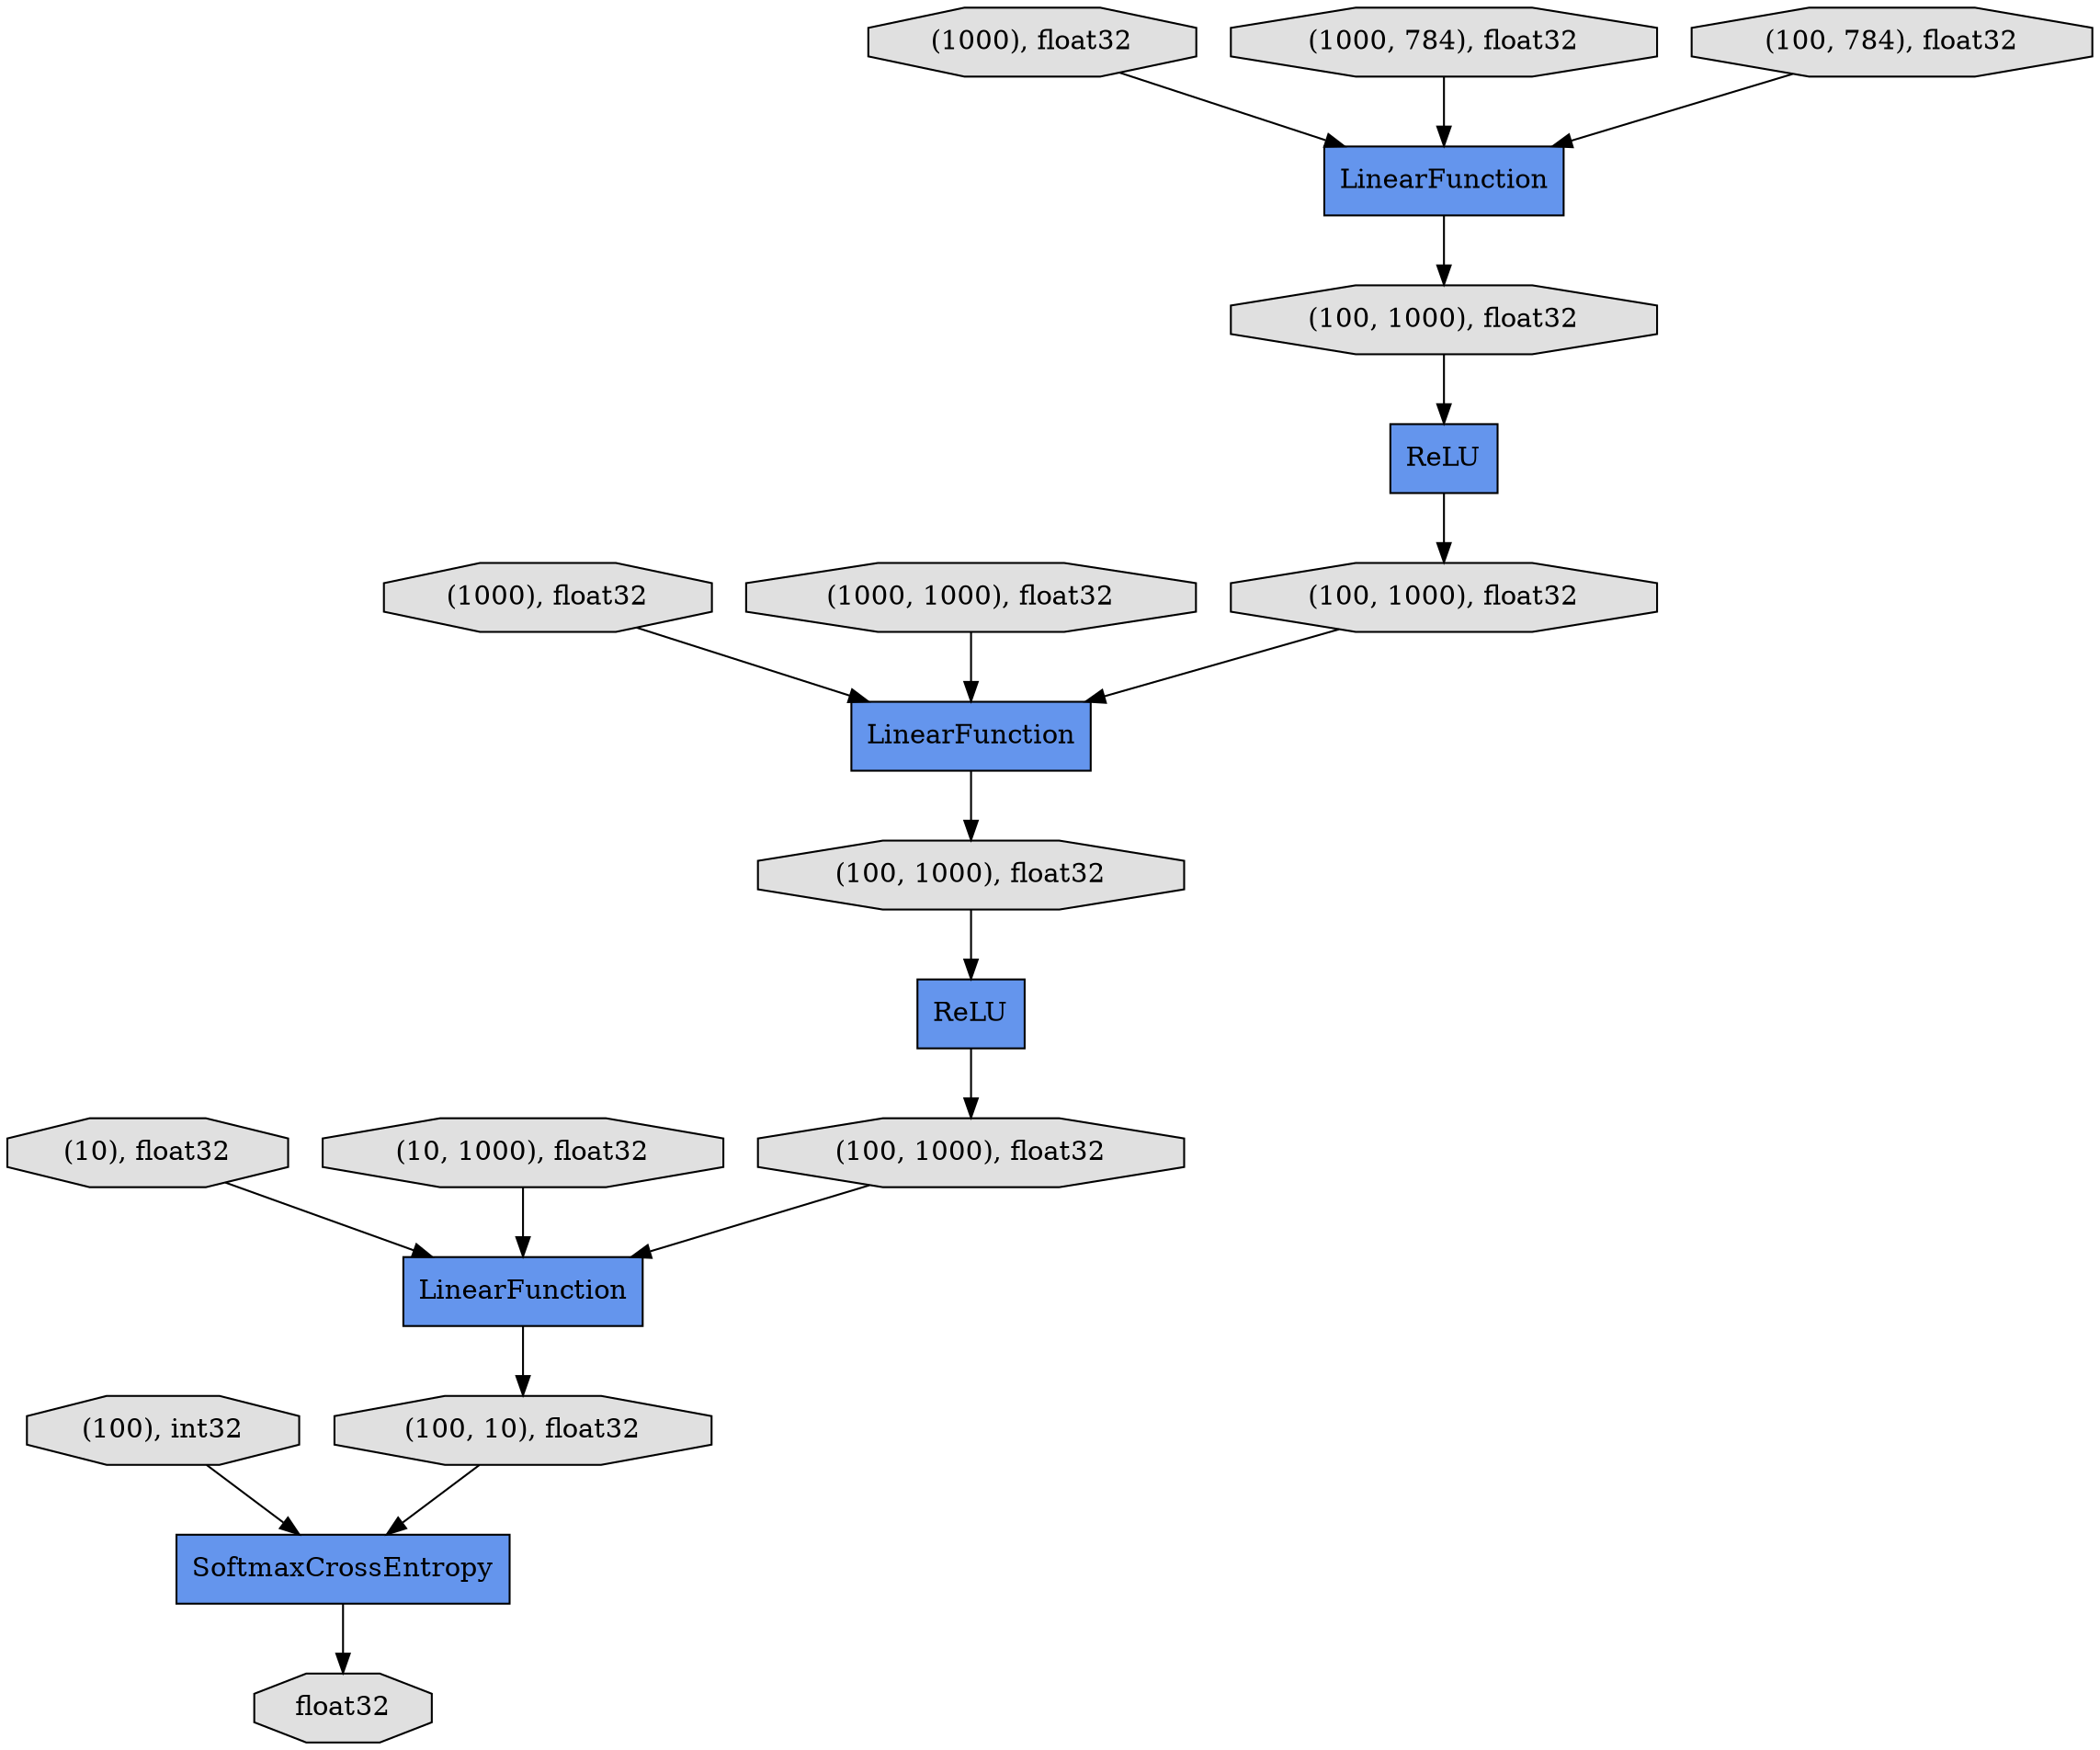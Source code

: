 digraph graphname{rankdir=TB;75427288 [shape="octagon",style="filled",fillcolor="#E0E0E0",label="(100, 1000), float32"];75427400 [shape="octagon",style="filled",fillcolor="#E0E0E0",label="(100, 1000), float32"];75427176 [shape="octagon",style="filled",fillcolor="#E0E0E0",label="(100, 1000), float32"];74704488 [shape="octagon",style="filled",fillcolor="#E0E0E0",label="(1000), float32"];74704152 [shape="octagon",style="filled",fillcolor="#E0E0E0",label="(10), float32"];75616384 [shape="octagon",style="filled",fillcolor="#E0E0E0",label="float32"];74705048 [shape="octagon",style="filled",fillcolor="#E0E0E0",label="(1000), float32"];75427456 [shape="octagon",style="filled",fillcolor="#E0E0E0",label="(1000, 1000), float32"];75427568 [shape="record",style="filled",fillcolor="#6495ED",label="ReLU"];75426952 [shape="octagon",style="filled",fillcolor="#E0E0E0",label="(100), int32"];75427624 [shape="octagon",style="filled",fillcolor="#E0E0E0",label="(100, 1000), float32"];75427680 [shape="record",style="filled",fillcolor="#6495ED",label="SoftmaxCrossEntropy"];74704656 [shape="record",style="filled",fillcolor="#6495ED",label="LinearFunction"];75427736 [shape="octagon",style="filled",fillcolor="#E0E0E0",label="(100, 10), float32"];75427232 [shape="record",style="filled",fillcolor="#6495ED",label="ReLU"];75427064 [shape="octagon",style="filled",fillcolor="#E0E0E0",label="(1000, 784), float32"];74704320 [shape="record",style="filled",fillcolor="#6495ED",label="LinearFunction"];75427792 [shape="octagon",style="filled",fillcolor="#E0E0E0",label="(10, 1000), float32"];74704936 [shape="record",style="filled",fillcolor="#6495ED",label="LinearFunction"];75426896 [shape="octagon",style="filled",fillcolor="#E0E0E0",label="(100, 784), float32"];75427736 -> 75427680;75427792 -> 74704320;75427064 -> 74704936;74704152 -> 74704320;75427288 -> 74704656;74705048 -> 74704936;75426952 -> 75427680;75427400 -> 75427568;75427176 -> 75427232;75426896 -> 74704936;74704936 -> 75427176;75427680 -> 75616384;75427568 -> 75427624;75427456 -> 74704656;74704488 -> 74704656;74704320 -> 75427736;75427232 -> 75427288;74704656 -> 75427400;75427624 -> 74704320;}